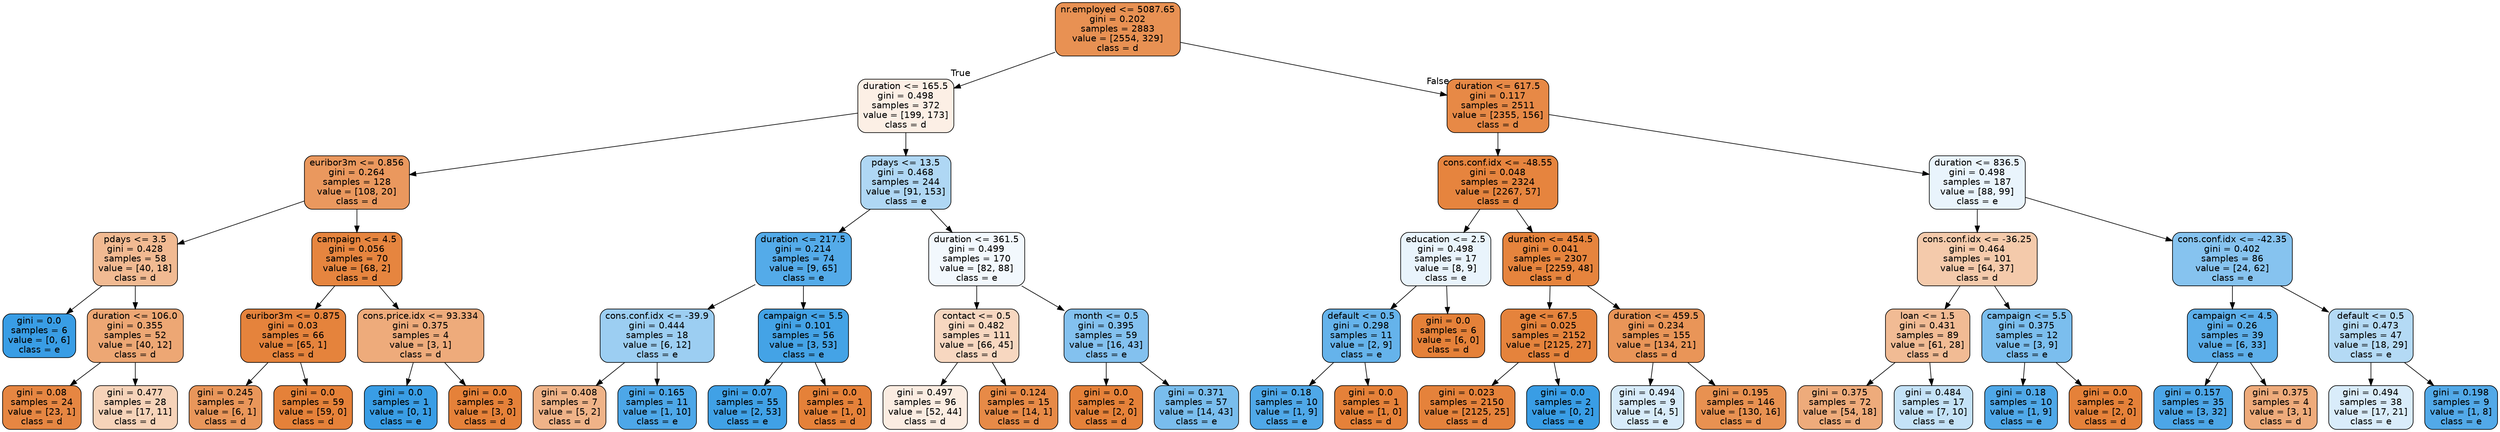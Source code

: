 digraph Tree {
node [shape=box, style="filled, rounded", color="black", fontname="helvetica"] ;
edge [fontname="helvetica"] ;
0 [label="nr.employed <= 5087.65\ngini = 0.202\nsamples = 2883\nvalue = [2554, 329]\nclass = d", fillcolor="#e89153"] ;
1 [label="duration <= 165.5\ngini = 0.498\nsamples = 372\nvalue = [199, 173]\nclass = d", fillcolor="#fcefe5"] ;
0 -> 1 [labeldistance=2.5, labelangle=45, headlabel="True"] ;
2 [label="euribor3m <= 0.856\ngini = 0.264\nsamples = 128\nvalue = [108, 20]\nclass = d", fillcolor="#ea985e"] ;
1 -> 2 ;
3 [label="pdays <= 3.5\ngini = 0.428\nsamples = 58\nvalue = [40, 18]\nclass = d", fillcolor="#f1ba92"] ;
2 -> 3 ;
4 [label="gini = 0.0\nsamples = 6\nvalue = [0, 6]\nclass = e", fillcolor="#399de5"] ;
3 -> 4 ;
5 [label="duration <= 106.0\ngini = 0.355\nsamples = 52\nvalue = [40, 12]\nclass = d", fillcolor="#eda774"] ;
3 -> 5 ;
6 [label="gini = 0.08\nsamples = 24\nvalue = [23, 1]\nclass = d", fillcolor="#e68642"] ;
5 -> 6 ;
7 [label="gini = 0.477\nsamples = 28\nvalue = [17, 11]\nclass = d", fillcolor="#f6d3b9"] ;
5 -> 7 ;
8 [label="campaign <= 4.5\ngini = 0.056\nsamples = 70\nvalue = [68, 2]\nclass = d", fillcolor="#e6853f"] ;
2 -> 8 ;
9 [label="euribor3m <= 0.875\ngini = 0.03\nsamples = 66\nvalue = [65, 1]\nclass = d", fillcolor="#e5833c"] ;
8 -> 9 ;
10 [label="gini = 0.245\nsamples = 7\nvalue = [6, 1]\nclass = d", fillcolor="#e9965a"] ;
9 -> 10 ;
11 [label="gini = 0.0\nsamples = 59\nvalue = [59, 0]\nclass = d", fillcolor="#e58139"] ;
9 -> 11 ;
12 [label="cons.price.idx <= 93.334\ngini = 0.375\nsamples = 4\nvalue = [3, 1]\nclass = d", fillcolor="#eeab7b"] ;
8 -> 12 ;
13 [label="gini = 0.0\nsamples = 1\nvalue = [0, 1]\nclass = e", fillcolor="#399de5"] ;
12 -> 13 ;
14 [label="gini = 0.0\nsamples = 3\nvalue = [3, 0]\nclass = d", fillcolor="#e58139"] ;
12 -> 14 ;
15 [label="pdays <= 13.5\ngini = 0.468\nsamples = 244\nvalue = [91, 153]\nclass = e", fillcolor="#afd7f4"] ;
1 -> 15 ;
16 [label="duration <= 217.5\ngini = 0.214\nsamples = 74\nvalue = [9, 65]\nclass = e", fillcolor="#54abe9"] ;
15 -> 16 ;
17 [label="cons.conf.idx <= -39.9\ngini = 0.444\nsamples = 18\nvalue = [6, 12]\nclass = e", fillcolor="#9ccef2"] ;
16 -> 17 ;
18 [label="gini = 0.408\nsamples = 7\nvalue = [5, 2]\nclass = d", fillcolor="#efb388"] ;
17 -> 18 ;
19 [label="gini = 0.165\nsamples = 11\nvalue = [1, 10]\nclass = e", fillcolor="#4da7e8"] ;
17 -> 19 ;
20 [label="campaign <= 5.5\ngini = 0.101\nsamples = 56\nvalue = [3, 53]\nclass = e", fillcolor="#44a3e6"] ;
16 -> 20 ;
21 [label="gini = 0.07\nsamples = 55\nvalue = [2, 53]\nclass = e", fillcolor="#40a1e6"] ;
20 -> 21 ;
22 [label="gini = 0.0\nsamples = 1\nvalue = [1, 0]\nclass = d", fillcolor="#e58139"] ;
20 -> 22 ;
23 [label="duration <= 361.5\ngini = 0.499\nsamples = 170\nvalue = [82, 88]\nclass = e", fillcolor="#f2f8fd"] ;
15 -> 23 ;
24 [label="contact <= 0.5\ngini = 0.482\nsamples = 111\nvalue = [66, 45]\nclass = d", fillcolor="#f7d7c0"] ;
23 -> 24 ;
25 [label="gini = 0.497\nsamples = 96\nvalue = [52, 44]\nclass = d", fillcolor="#fbece1"] ;
24 -> 25 ;
26 [label="gini = 0.124\nsamples = 15\nvalue = [14, 1]\nclass = d", fillcolor="#e78a47"] ;
24 -> 26 ;
27 [label="month <= 0.5\ngini = 0.395\nsamples = 59\nvalue = [16, 43]\nclass = e", fillcolor="#83c1ef"] ;
23 -> 27 ;
28 [label="gini = 0.0\nsamples = 2\nvalue = [2, 0]\nclass = d", fillcolor="#e58139"] ;
27 -> 28 ;
29 [label="gini = 0.371\nsamples = 57\nvalue = [14, 43]\nclass = e", fillcolor="#79bded"] ;
27 -> 29 ;
30 [label="duration <= 617.5\ngini = 0.117\nsamples = 2511\nvalue = [2355, 156]\nclass = d", fillcolor="#e78946"] ;
0 -> 30 [labeldistance=2.5, labelangle=-45, headlabel="False"] ;
31 [label="cons.conf.idx <= -48.55\ngini = 0.048\nsamples = 2324\nvalue = [2267, 57]\nclass = d", fillcolor="#e6843e"] ;
30 -> 31 ;
32 [label="education <= 2.5\ngini = 0.498\nsamples = 17\nvalue = [8, 9]\nclass = e", fillcolor="#e9f4fc"] ;
31 -> 32 ;
33 [label="default <= 0.5\ngini = 0.298\nsamples = 11\nvalue = [2, 9]\nclass = e", fillcolor="#65b3eb"] ;
32 -> 33 ;
34 [label="gini = 0.18\nsamples = 10\nvalue = [1, 9]\nclass = e", fillcolor="#4fa8e8"] ;
33 -> 34 ;
35 [label="gini = 0.0\nsamples = 1\nvalue = [1, 0]\nclass = d", fillcolor="#e58139"] ;
33 -> 35 ;
36 [label="gini = 0.0\nsamples = 6\nvalue = [6, 0]\nclass = d", fillcolor="#e58139"] ;
32 -> 36 ;
37 [label="duration <= 454.5\ngini = 0.041\nsamples = 2307\nvalue = [2259, 48]\nclass = d", fillcolor="#e6843d"] ;
31 -> 37 ;
38 [label="age <= 67.5\ngini = 0.025\nsamples = 2152\nvalue = [2125, 27]\nclass = d", fillcolor="#e5833c"] ;
37 -> 38 ;
39 [label="gini = 0.023\nsamples = 2150\nvalue = [2125, 25]\nclass = d", fillcolor="#e5823b"] ;
38 -> 39 ;
40 [label="gini = 0.0\nsamples = 2\nvalue = [0, 2]\nclass = e", fillcolor="#399de5"] ;
38 -> 40 ;
41 [label="duration <= 459.5\ngini = 0.234\nsamples = 155\nvalue = [134, 21]\nclass = d", fillcolor="#e99558"] ;
37 -> 41 ;
42 [label="gini = 0.494\nsamples = 9\nvalue = [4, 5]\nclass = e", fillcolor="#d7ebfa"] ;
41 -> 42 ;
43 [label="gini = 0.195\nsamples = 146\nvalue = [130, 16]\nclass = d", fillcolor="#e89151"] ;
41 -> 43 ;
44 [label="duration <= 836.5\ngini = 0.498\nsamples = 187\nvalue = [88, 99]\nclass = e", fillcolor="#e9f4fc"] ;
30 -> 44 ;
45 [label="cons.conf.idx <= -36.25\ngini = 0.464\nsamples = 101\nvalue = [64, 37]\nclass = d", fillcolor="#f4caab"] ;
44 -> 45 ;
46 [label="loan <= 1.5\ngini = 0.431\nsamples = 89\nvalue = [61, 28]\nclass = d", fillcolor="#f1bb94"] ;
45 -> 46 ;
47 [label="gini = 0.375\nsamples = 72\nvalue = [54, 18]\nclass = d", fillcolor="#eeab7b"] ;
46 -> 47 ;
48 [label="gini = 0.484\nsamples = 17\nvalue = [7, 10]\nclass = e", fillcolor="#c4e2f7"] ;
46 -> 48 ;
49 [label="campaign <= 5.5\ngini = 0.375\nsamples = 12\nvalue = [3, 9]\nclass = e", fillcolor="#7bbeee"] ;
45 -> 49 ;
50 [label="gini = 0.18\nsamples = 10\nvalue = [1, 9]\nclass = e", fillcolor="#4fa8e8"] ;
49 -> 50 ;
51 [label="gini = 0.0\nsamples = 2\nvalue = [2, 0]\nclass = d", fillcolor="#e58139"] ;
49 -> 51 ;
52 [label="cons.conf.idx <= -42.35\ngini = 0.402\nsamples = 86\nvalue = [24, 62]\nclass = e", fillcolor="#86c3ef"] ;
44 -> 52 ;
53 [label="campaign <= 4.5\ngini = 0.26\nsamples = 39\nvalue = [6, 33]\nclass = e", fillcolor="#5dafea"] ;
52 -> 53 ;
54 [label="gini = 0.157\nsamples = 35\nvalue = [3, 32]\nclass = e", fillcolor="#4ca6e7"] ;
53 -> 54 ;
55 [label="gini = 0.375\nsamples = 4\nvalue = [3, 1]\nclass = d", fillcolor="#eeab7b"] ;
53 -> 55 ;
56 [label="default <= 0.5\ngini = 0.473\nsamples = 47\nvalue = [18, 29]\nclass = e", fillcolor="#b4daf5"] ;
52 -> 56 ;
57 [label="gini = 0.494\nsamples = 38\nvalue = [17, 21]\nclass = e", fillcolor="#d9ecfa"] ;
56 -> 57 ;
58 [label="gini = 0.198\nsamples = 9\nvalue = [1, 8]\nclass = e", fillcolor="#52a9e8"] ;
56 -> 58 ;
}